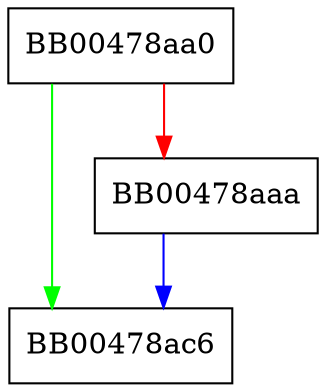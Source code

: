 digraph ssl3_get_cipher {
  node [shape="box"];
  graph [splines=ortho];
  BB00478aa0 -> BB00478ac6 [color="green"];
  BB00478aa0 -> BB00478aaa [color="red"];
  BB00478aaa -> BB00478ac6 [color="blue"];
}